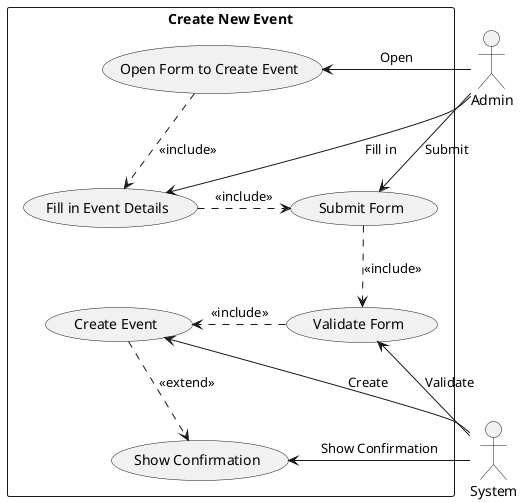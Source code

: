 @startuml Create Event
actor Admin
actor System

rectangle "Create New Event" {
    (Open Form to Create Event) as OpenForm
    (Fill in Event Details) as FillDetails
    (Submit Form) as SubmitForm
    (Validate Form) as ValidateForm
    (Create Event) as CreateEvent
    (Show Confirmation) as ShowConfirmation

    OpenForm .-> FillDetails : <<include>>
    FillDetails .right-> SubmitForm : <<include>>
    SubmitForm .-> ValidateForm : <<include>>
    ValidateForm .right-> CreateEvent : <<include>>
    CreateEvent .-> ShowConfirmation : <<extend>>
}

Admin -right-> OpenForm : "Open"
Admin -right-> FillDetails : "Fill in"
Admin -right-> SubmitForm : "Submit"
System -left-> ValidateForm : "Validate"
System -left-> CreateEvent : "Create"
System -left-> ShowConfirmation : "Show Confirmation"
@enduml

